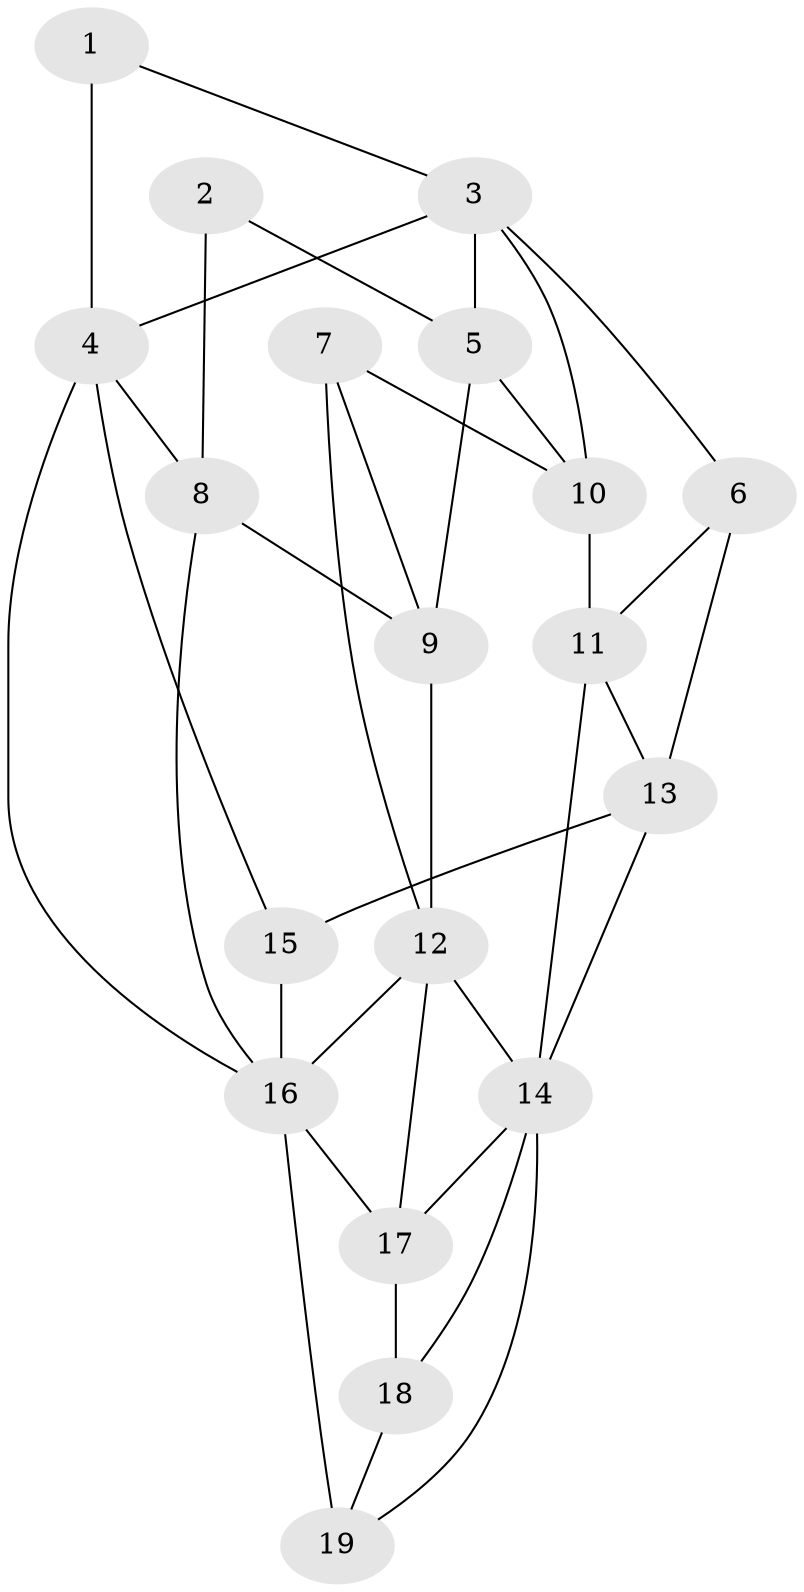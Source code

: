 // original degree distribution, {3: 0.03225806451612903, 4: 0.24193548387096775, 6: 0.20967741935483872, 5: 0.5161290322580645}
// Generated by graph-tools (version 1.1) at 2025/38/03/04/25 23:38:31]
// undirected, 19 vertices, 37 edges
graph export_dot {
  node [color=gray90,style=filled];
  1;
  2;
  3;
  4;
  5;
  6;
  7;
  8;
  9;
  10;
  11;
  12;
  13;
  14;
  15;
  16;
  17;
  18;
  19;
  1 -- 3 [weight=1.0];
  1 -- 4 [weight=2.0];
  2 -- 5 [weight=1.0];
  2 -- 8 [weight=2.0];
  3 -- 4 [weight=1.0];
  3 -- 5 [weight=1.0];
  3 -- 6 [weight=1.0];
  3 -- 10 [weight=1.0];
  4 -- 8 [weight=1.0];
  4 -- 15 [weight=1.0];
  4 -- 16 [weight=1.0];
  5 -- 9 [weight=1.0];
  5 -- 10 [weight=1.0];
  6 -- 11 [weight=1.0];
  6 -- 13 [weight=1.0];
  7 -- 9 [weight=1.0];
  7 -- 10 [weight=2.0];
  7 -- 12 [weight=1.0];
  8 -- 9 [weight=1.0];
  8 -- 16 [weight=2.0];
  9 -- 12 [weight=1.0];
  10 -- 11 [weight=2.0];
  11 -- 13 [weight=1.0];
  11 -- 14 [weight=1.0];
  12 -- 14 [weight=1.0];
  12 -- 16 [weight=1.0];
  12 -- 17 [weight=1.0];
  13 -- 14 [weight=1.0];
  13 -- 15 [weight=2.0];
  14 -- 17 [weight=1.0];
  14 -- 18 [weight=1.0];
  14 -- 19 [weight=1.0];
  15 -- 16 [weight=1.0];
  16 -- 17 [weight=1.0];
  16 -- 19 [weight=2.0];
  17 -- 18 [weight=2.0];
  18 -- 19 [weight=1.0];
}
